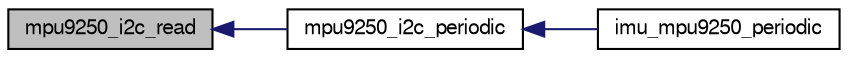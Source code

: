digraph "mpu9250_i2c_read"
{
  edge [fontname="FreeSans",fontsize="10",labelfontname="FreeSans",labelfontsize="10"];
  node [fontname="FreeSans",fontsize="10",shape=record];
  rankdir="LR";
  Node1 [label="mpu9250_i2c_read",height=0.2,width=0.4,color="black", fillcolor="grey75", style="filled", fontcolor="black"];
  Node1 -> Node2 [dir="back",color="midnightblue",fontsize="10",style="solid",fontname="FreeSans"];
  Node2 [label="mpu9250_i2c_periodic",height=0.2,width=0.4,color="black", fillcolor="white", style="filled",URL="$mpu9250__i2c_8h.html#a9186a17bab6df9561bd3f4bb088fa99e",tooltip="convenience function: read or start configuration if not already initialized "];
  Node2 -> Node3 [dir="back",color="midnightblue",fontsize="10",style="solid",fontname="FreeSans"];
  Node3 [label="imu_mpu9250_periodic",height=0.2,width=0.4,color="black", fillcolor="white", style="filled",URL="$imu__mpu9250__spi_8h.html#a38ba54b488a6adbea2dfb5a060d5d8b5"];
}
